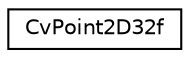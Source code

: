 digraph "Graphical Class Hierarchy"
{
 // LATEX_PDF_SIZE
  edge [fontname="Helvetica",fontsize="10",labelfontname="Helvetica",labelfontsize="10"];
  node [fontname="Helvetica",fontsize="10",shape=record];
  rankdir="LR";
  Node0 [label="CvPoint2D32f",height=0.2,width=0.4,color="black", fillcolor="white", style="filled",URL="$struct_cv_point2_d32f.html",tooltip=" "];
}

